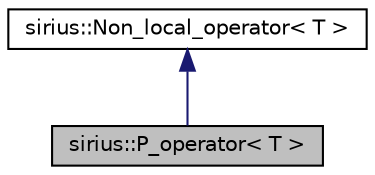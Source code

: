 digraph "sirius::P_operator&lt; T &gt;"
{
 // INTERACTIVE_SVG=YES
  edge [fontname="Helvetica",fontsize="10",labelfontname="Helvetica",labelfontsize="10"];
  node [fontname="Helvetica",fontsize="10",shape=record];
  Node1 [label="sirius::P_operator\< T \>",height=0.2,width=0.4,color="black", fillcolor="grey75", style="filled", fontcolor="black"];
  Node2 -> Node1 [dir="back",color="midnightblue",fontsize="10",style="solid",fontname="Helvetica"];
  Node2 [label="sirius::Non_local_operator\< T \>",height=0.2,width=0.4,color="black", fillcolor="white", style="filled",URL="$classsirius_1_1_non__local__operator.html"];
}
